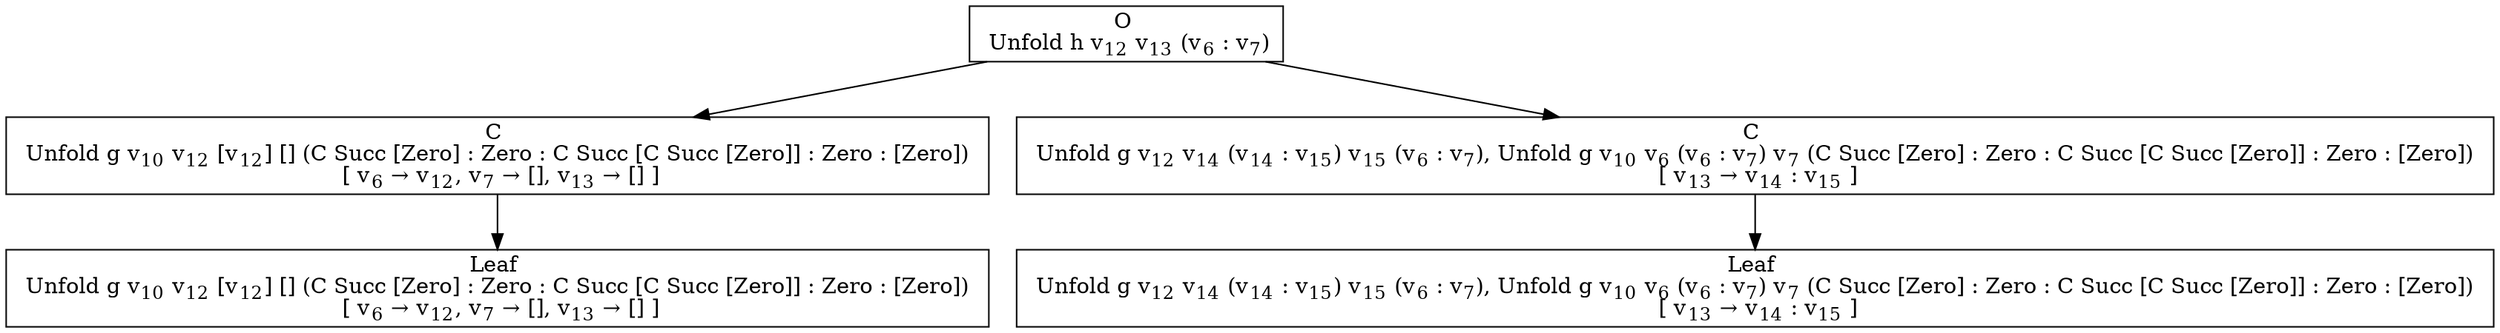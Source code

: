 digraph {
    graph [rankdir=TB
          ,bgcolor=transparent];
    node [shape=box
         ,fillcolor=white
         ,style=filled];
    0 [label=<O <BR/> Unfold h v<SUB>12</SUB> v<SUB>13</SUB> (v<SUB>6</SUB> : v<SUB>7</SUB>)>];
    1 [label=<C <BR/> Unfold g v<SUB>10</SUB> v<SUB>12</SUB> [v<SUB>12</SUB>] [] (C Succ [Zero] : Zero : C Succ [C Succ [Zero]] : Zero : [Zero]) <BR/>  [ v<SUB>6</SUB> &rarr; v<SUB>12</SUB>, v<SUB>7</SUB> &rarr; [], v<SUB>13</SUB> &rarr; [] ] >];
    2 [label=<C <BR/> Unfold g v<SUB>12</SUB> v<SUB>14</SUB> (v<SUB>14</SUB> : v<SUB>15</SUB>) v<SUB>15</SUB> (v<SUB>6</SUB> : v<SUB>7</SUB>), Unfold g v<SUB>10</SUB> v<SUB>6</SUB> (v<SUB>6</SUB> : v<SUB>7</SUB>) v<SUB>7</SUB> (C Succ [Zero] : Zero : C Succ [C Succ [Zero]] : Zero : [Zero]) <BR/>  [ v<SUB>13</SUB> &rarr; v<SUB>14</SUB> : v<SUB>15</SUB> ] >];
    3 [label=<Leaf <BR/> Unfold g v<SUB>10</SUB> v<SUB>12</SUB> [v<SUB>12</SUB>] [] (C Succ [Zero] : Zero : C Succ [C Succ [Zero]] : Zero : [Zero]) <BR/>  [ v<SUB>6</SUB> &rarr; v<SUB>12</SUB>, v<SUB>7</SUB> &rarr; [], v<SUB>13</SUB> &rarr; [] ] >];
    4 [label=<Leaf <BR/> Unfold g v<SUB>12</SUB> v<SUB>14</SUB> (v<SUB>14</SUB> : v<SUB>15</SUB>) v<SUB>15</SUB> (v<SUB>6</SUB> : v<SUB>7</SUB>), Unfold g v<SUB>10</SUB> v<SUB>6</SUB> (v<SUB>6</SUB> : v<SUB>7</SUB>) v<SUB>7</SUB> (C Succ [Zero] : Zero : C Succ [C Succ [Zero]] : Zero : [Zero]) <BR/>  [ v<SUB>13</SUB> &rarr; v<SUB>14</SUB> : v<SUB>15</SUB> ] >];
    0 -> 1 [label=""];
    0 -> 2 [label=""];
    1 -> 3 [label=""];
    2 -> 4 [label=""];
}